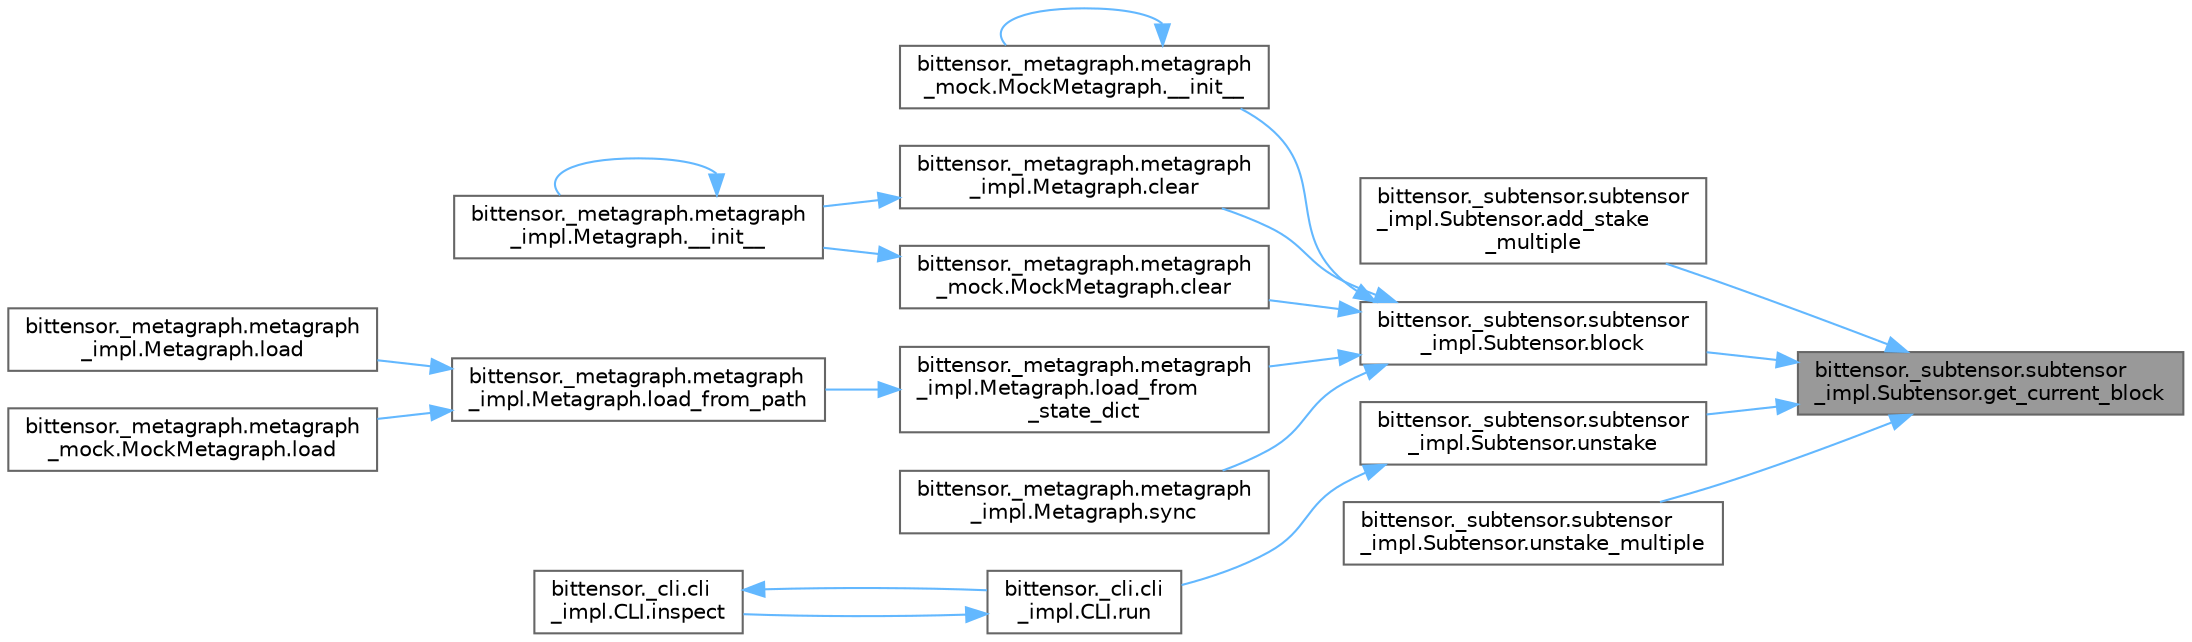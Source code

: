 digraph "bittensor._subtensor.subtensor_impl.Subtensor.get_current_block"
{
 // LATEX_PDF_SIZE
  bgcolor="transparent";
  edge [fontname=Helvetica,fontsize=10,labelfontname=Helvetica,labelfontsize=10];
  node [fontname=Helvetica,fontsize=10,shape=box,height=0.2,width=0.4];
  rankdir="RL";
  Node1 [label="bittensor._subtensor.subtensor\l_impl.Subtensor.get_current_block",height=0.2,width=0.4,color="gray40", fillcolor="grey60", style="filled", fontcolor="black",tooltip=" "];
  Node1 -> Node2 [dir="back",color="steelblue1",style="solid"];
  Node2 [label="bittensor._subtensor.subtensor\l_impl.Subtensor.add_stake\l_multiple",height=0.2,width=0.4,color="grey40", fillcolor="white", style="filled",URL="$classbittensor_1_1__subtensor_1_1subtensor__impl_1_1_subtensor.html#aefa4f24e0b02afee00a2442358f5f1ff",tooltip=" "];
  Node1 -> Node3 [dir="back",color="steelblue1",style="solid"];
  Node3 [label="bittensor._subtensor.subtensor\l_impl.Subtensor.block",height=0.2,width=0.4,color="grey40", fillcolor="white", style="filled",URL="$classbittensor_1_1__subtensor_1_1subtensor__impl_1_1_subtensor.html#adefde7126a53fbca0a584e835c776c22",tooltip=" "];
  Node3 -> Node4 [dir="back",color="steelblue1",style="solid"];
  Node4 [label="bittensor._metagraph.metagraph\l_mock.MockMetagraph.__init__",height=0.2,width=0.4,color="grey40", fillcolor="white", style="filled",URL="$classbittensor_1_1__metagraph_1_1metagraph__mock_1_1_mock_metagraph.html#ad5aa9de326c31c751f2aeb4ea775a62d",tooltip=" "];
  Node4 -> Node4 [dir="back",color="steelblue1",style="solid"];
  Node3 -> Node5 [dir="back",color="steelblue1",style="solid"];
  Node5 [label="bittensor._metagraph.metagraph\l_impl.Metagraph.clear",height=0.2,width=0.4,color="grey40", fillcolor="white", style="filled",URL="$classbittensor_1_1__metagraph_1_1metagraph__impl_1_1_metagraph.html#aec10f18d7e572a5014eb7f6c338ff0da",tooltip=" "];
  Node5 -> Node6 [dir="back",color="steelblue1",style="solid"];
  Node6 [label="bittensor._metagraph.metagraph\l_impl.Metagraph.__init__",height=0.2,width=0.4,color="grey40", fillcolor="white", style="filled",URL="$classbittensor_1_1__metagraph_1_1metagraph__impl_1_1_metagraph.html#ae140d5f6b82affffd1cdb4bc97843559",tooltip=" "];
  Node6 -> Node6 [dir="back",color="steelblue1",style="solid"];
  Node3 -> Node7 [dir="back",color="steelblue1",style="solid"];
  Node7 [label="bittensor._metagraph.metagraph\l_mock.MockMetagraph.clear",height=0.2,width=0.4,color="grey40", fillcolor="white", style="filled",URL="$classbittensor_1_1__metagraph_1_1metagraph__mock_1_1_mock_metagraph.html#a6b2665ea4cd6ec6c24b59562dcf55403",tooltip=" "];
  Node7 -> Node6 [dir="back",color="steelblue1",style="solid"];
  Node3 -> Node8 [dir="back",color="steelblue1",style="solid"];
  Node8 [label="bittensor._metagraph.metagraph\l_impl.Metagraph.load_from\l_state_dict",height=0.2,width=0.4,color="grey40", fillcolor="white", style="filled",URL="$classbittensor_1_1__metagraph_1_1metagraph__impl_1_1_metagraph.html#a192f0648c24f3708b291d903b4d103bc",tooltip=" "];
  Node8 -> Node9 [dir="back",color="steelblue1",style="solid"];
  Node9 [label="bittensor._metagraph.metagraph\l_impl.Metagraph.load_from_path",height=0.2,width=0.4,color="grey40", fillcolor="white", style="filled",URL="$classbittensor_1_1__metagraph_1_1metagraph__impl_1_1_metagraph.html#a455ff12130131fcd2e1d5d43a6881efb",tooltip=" "];
  Node9 -> Node10 [dir="back",color="steelblue1",style="solid"];
  Node10 [label="bittensor._metagraph.metagraph\l_impl.Metagraph.load",height=0.2,width=0.4,color="grey40", fillcolor="white", style="filled",URL="$classbittensor_1_1__metagraph_1_1metagraph__impl_1_1_metagraph.html#ad49d2f5525651322db1a4d65329c176a",tooltip=" "];
  Node9 -> Node11 [dir="back",color="steelblue1",style="solid"];
  Node11 [label="bittensor._metagraph.metagraph\l_mock.MockMetagraph.load",height=0.2,width=0.4,color="grey40", fillcolor="white", style="filled",URL="$classbittensor_1_1__metagraph_1_1metagraph__mock_1_1_mock_metagraph.html#ab7db4705cd3e222262db487abf3d28a3",tooltip=" "];
  Node3 -> Node12 [dir="back",color="steelblue1",style="solid"];
  Node12 [label="bittensor._metagraph.metagraph\l_impl.Metagraph.sync",height=0.2,width=0.4,color="grey40", fillcolor="white", style="filled",URL="$classbittensor_1_1__metagraph_1_1metagraph__impl_1_1_metagraph.html#a816742ccbc5bfe6f38f7feb1d2e137b0",tooltip=" "];
  Node1 -> Node13 [dir="back",color="steelblue1",style="solid"];
  Node13 [label="bittensor._subtensor.subtensor\l_impl.Subtensor.unstake",height=0.2,width=0.4,color="grey40", fillcolor="white", style="filled",URL="$classbittensor_1_1__subtensor_1_1subtensor__impl_1_1_subtensor.html#a5df4679e01f901762b29c773e5ba8518",tooltip=" "];
  Node13 -> Node14 [dir="back",color="steelblue1",style="solid"];
  Node14 [label="bittensor._cli.cli\l_impl.CLI.run",height=0.2,width=0.4,color="grey40", fillcolor="white", style="filled",URL="$classbittensor_1_1__cli_1_1cli__impl_1_1_c_l_i.html#aefb4bb012305712b2dbbd29545c843ce",tooltip=" "];
  Node14 -> Node15 [dir="back",color="steelblue1",style="solid"];
  Node15 [label="bittensor._cli.cli\l_impl.CLI.inspect",height=0.2,width=0.4,color="grey40", fillcolor="white", style="filled",URL="$classbittensor_1_1__cli_1_1cli__impl_1_1_c_l_i.html#ae03172c94947caed1fdc0a5c0a0aa8c2",tooltip=" "];
  Node15 -> Node14 [dir="back",color="steelblue1",style="solid"];
  Node1 -> Node16 [dir="back",color="steelblue1",style="solid"];
  Node16 [label="bittensor._subtensor.subtensor\l_impl.Subtensor.unstake_multiple",height=0.2,width=0.4,color="grey40", fillcolor="white", style="filled",URL="$classbittensor_1_1__subtensor_1_1subtensor__impl_1_1_subtensor.html#ac308c7f078a5391c06029d3c9a82f0b5",tooltip=" "];
}
